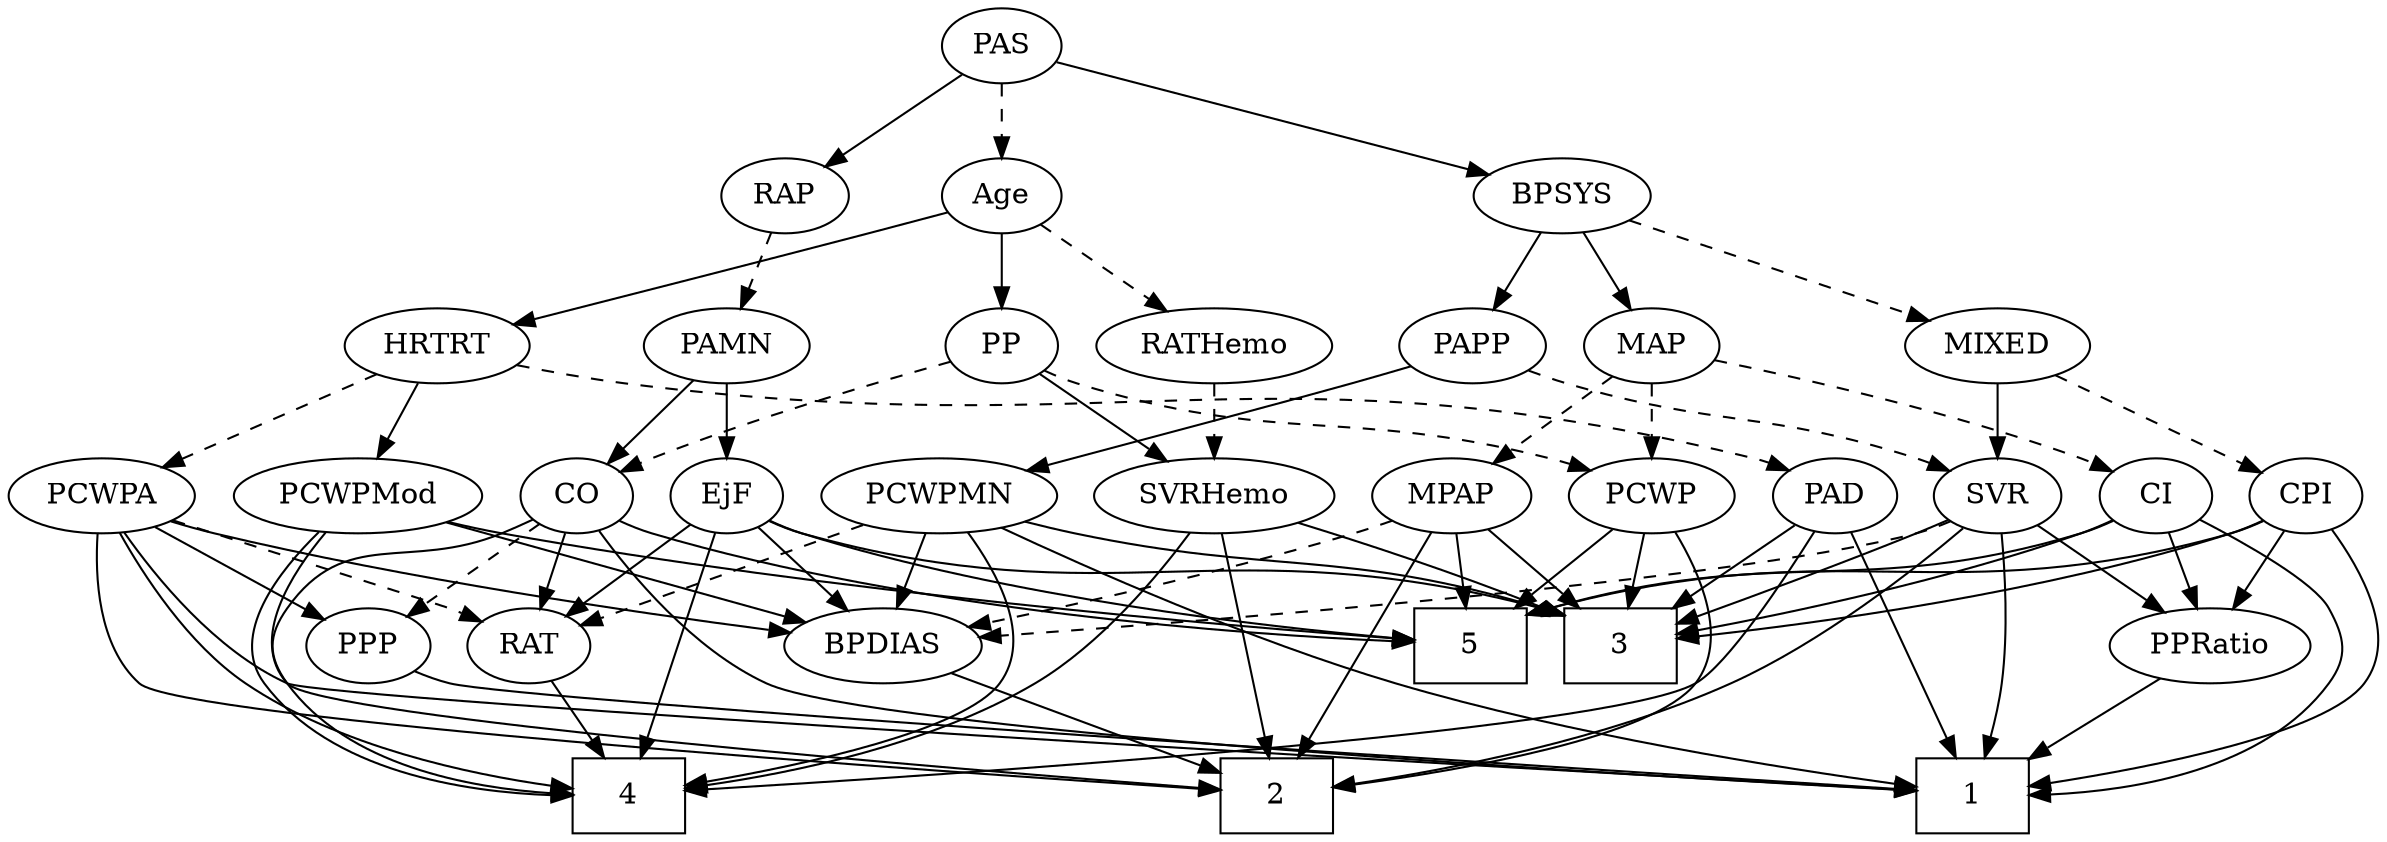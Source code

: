 strict digraph {
	graph [bb="0,0,1073.7,396"];
	node [label="\N"];
	1	[height=0.5,
		pos="895.6,18",
		shape=box,
		width=0.75];
	2	[height=0.5,
		pos="561.6,18",
		shape=box,
		width=0.75];
	3	[height=0.5,
		pos="726.6,90",
		shape=box,
		width=0.75];
	4	[height=0.5,
		pos="261.6,18",
		shape=box,
		width=0.75];
	5	[height=0.5,
		pos="654.6,90",
		shape=box,
		width=0.75];
	Age	[height=0.5,
		pos="441.6,306",
		width=0.75];
	RATHemo	[height=0.5,
		pos="535.6,234",
		width=1.3721];
	Age -> RATHemo	[pos="e,514.71,250.55 459.28,291.83 472.56,281.94 491.04,268.18 506.49,256.67",
		style=dashed];
	PP	[height=0.5,
		pos="441.6,234",
		width=0.75];
	Age -> PP	[pos="e,441.6,252.1 441.6,287.7 441.6,279.98 441.6,270.71 441.6,262.11",
		style=solid];
	HRTRT	[height=0.5,
		pos="191.6,234",
		width=1.1013];
	Age -> HRTRT	[pos="e,224.75,244.09 417.21,297.92 406.59,294.84 393.98,291.22 382.6,288 331.83,273.64 273.37,257.48 234.64,246.81",
		style=solid];
	EjF	[height=0.5,
		pos="322.6,162",
		width=0.75];
	EjF -> 3	[pos="e,699.44,104.97 343.08,149.89 348.04,147.61 353.41,145.46 358.6,144 498.25,104.66 545.61,146.29 689.38,107.75",
		style=solid];
	EjF -> 4	[pos="e,269.05,36.346 315.48,144.43 305.08,120.22 285.61,74.894 273.14,45.871",
		style=solid];
	EjF -> 5	[pos="e,627.49,93.438 343.16,150.15 348.11,147.86 353.46,145.64 358.6,144 449.19,115.06 560.73,100.47 617.54,94.462",
		style=solid];
	RAT	[height=0.5,
		pos="214.6,90",
		width=0.75827];
	EjF -> RAT	[pos="e,233.56,103.29 303.78,148.81 286.7,137.73 261.29,121.26 241.96,108.73",
		style=solid];
	BPDIAS	[height=0.5,
		pos="377.6,90",
		width=1.1735];
	EjF -> BPDIAS	[pos="e,364.53,107.63 334.53,145.81 341.44,137.02 350.31,125.73 358.2,115.69",
		style=solid];
	RAP	[height=0.5,
		pos="345.6,306",
		width=0.77632];
	PAMN	[height=0.5,
		pos="322.6,234",
		width=1.011];
	RAP -> PAMN	[pos="e,328.27,252.28 340.03,288.05 337.44,280.18 334.3,270.62 331.4,261.79",
		style=dashed];
	MIXED	[height=0.5,
		pos="883.6,234",
		width=1.1193];
	CPI	[height=0.5,
		pos="1028.6,162",
		width=0.75];
	MIXED -> CPI	[pos="e,1007.2,173.31 909.85,220.32 934.71,208.32 972.02,190.31 998.16,177.69",
		style=dashed];
	SVR	[height=0.5,
		pos="883.6,162",
		width=0.77632];
	MIXED -> SVR	[pos="e,883.6,180.1 883.6,215.7 883.6,207.98 883.6,198.71 883.6,190.11",
		style=solid];
	MPAP	[height=0.5,
		pos="638.6,162",
		width=0.97491];
	MPAP -> 2	[pos="e,571,36.346 629.61,144.43 616.43,120.11 591.69,74.498 575.96,45.492",
		style=solid];
	MPAP -> 3	[pos="e,704.97,108.2 656.83,146.5 668.42,137.28 683.69,125.13 696.99,114.55",
		style=solid];
	MPAP -> 5	[pos="e,650.65,108.28 642.47,144.05 644.25,136.26 646.41,126.82 648.41,118.08",
		style=solid];
	MPAP -> BPDIAS	[pos="e,414.86,98.566 611.8,150.01 606.16,147.88 600.22,145.77 594.6,144 536.93,125.9 469.04,110.19 424.76,100.68",
		style=dashed];
	BPSYS	[height=0.5,
		pos="686.6,306",
		width=1.0471];
	BPSYS -> MIXED	[pos="e,852.93,245.9 716.09,294.52 749.89,282.51 805.46,262.76 843.25,249.34",
		style=dashed];
	MAP	[height=0.5,
		pos="726.6,234",
		width=0.84854];
	BPSYS -> MAP	[pos="e,717.18,251.47 696.08,288.41 700.86,280.04 706.76,269.71 712.1,260.37",
		style=solid];
	PAPP	[height=0.5,
		pos="646.6,234",
		width=0.88464];
	BPSYS -> PAPP	[pos="e,656.01,251.47 677.12,288.41 672.33,280.04 666.43,269.71 661.09,260.37",
		style=solid];
	PAD	[height=0.5,
		pos="808.6,162",
		width=0.79437];
	PAD -> 1	[pos="e,885.15,36.056 818.41,144.99 833.32,120.64 861.86,74.065 879.74,44.873",
		style=solid];
	PAD -> 3	[pos="e,746.64,108.11 792,146.83 781.25,137.66 766.99,125.48 754.52,114.84",
		style=solid];
	PAD -> 4	[pos="e,288.83,20.379 804.97,143.99 799.57,123.25 787.29,88.882 762.6,72 724.51,45.968 408.93,26.847 299.1,20.926",
		style=solid];
	CO	[height=0.5,
		pos="250.6,162",
		width=0.75];
	CO -> 1	[pos="e,868.24,20.341 259.13,144.83 271.11,123.95 295.03,88.371 326.6,72 373.67,47.586 738.98,26.985 858.14,20.856",
		style=solid];
	CO -> 4	[pos="e,234.48,19.345 229.46,150.51 224.63,148.25 219.47,145.96 214.6,144 167.64,125.16 136.18,149.05 106.6,108 97.241,95.02 97.291,85.016 \
106.6,72 133.17,34.835 187.42,23.443 224.16,20.113",
		style=solid];
	CO -> 5	[pos="e,627.22,92.162 271.12,150.02 276.07,147.74 281.43,145.55 286.6,144 403.95,108.71 549.62,96.615 617.08,92.719",
		style=solid];
	CO -> RAT	[pos="e,222.9,107.15 242.25,144.76 237.88,136.28 232.45,125.71 227.55,116.2",
		style=solid];
	PPP	[height=0.5,
		pos="142.6,90",
		width=0.75];
	CO -> PPP	[pos="e,161.19,103.05 231.78,148.81 214.59,137.67 188.98,121.06 169.6,108.5",
		style=dashed];
	PAS	[height=0.5,
		pos="441.6,378",
		width=0.75];
	PAS -> Age	[pos="e,441.6,324.1 441.6,359.7 441.6,351.98 441.6,342.71 441.6,334.11",
		style=dashed];
	PAS -> RAP	[pos="e,363.42,319.99 423.99,364.16 409.33,353.47 388.25,338.1 371.64,325.99",
		style=solid];
	PAS -> BPSYS	[pos="e,655.03,316.02 465.98,370.03 507.85,358.07 593.86,333.5 645.24,318.82",
		style=solid];
	PAMN -> EjF	[pos="e,322.6,180.1 322.6,215.7 322.6,207.98 322.6,198.71 322.6,190.11",
		style=solid];
	PAMN -> CO	[pos="e,265.55,177.54 306.62,217.46 296.65,207.78 283.69,195.17 272.74,184.53",
		style=solid];
	SVRHemo	[height=0.5,
		pos="535.6,162",
		width=1.3902];
	RATHemo -> SVRHemo	[pos="e,535.6,180.1 535.6,215.7 535.6,207.98 535.6,198.71 535.6,190.11",
		style=dashed];
	CPI -> 1	[pos="e,922.91,18.271 1043.4,146.72 1060.7,128.24 1085,95.615 1067.6,72 1036.8,30.259 973.58,20.368 932.97,18.572",
		style=solid];
	CPI -> 3	[pos="e,753.97,94.207 1008,150.22 1003.1,147.93 997.72,145.69 992.6,144 913.32,117.82 816.28,102.49 764.09,95.527",
		style=solid];
	CPI -> 5	[pos="e,681.76,104.94 1008.1,149.93 1003.1,147.65 997.78,145.49 992.6,144 865.86,107.57 822.62,143.5 691.75,107.76",
		style=solid];
	PPRatio	[height=0.5,
		pos="1001.6,90",
		width=1.1013];
	CPI -> PPRatio	[pos="e,1008.1,107.96 1022.2,144.41 1019.1,136.34 1015.3,126.43 1011.8,117.35",
		style=solid];
	RAT -> 4	[pos="e,249.99,36.292 225.26,73.116 230.9,64.716 237.96,54.196 244.36,44.671",
		style=solid];
	SVR -> 1	[pos="e,902.19,36.203 893.83,145.02 899.72,134.86 906.54,121.18 909.6,108 914.38,87.366 910.19,63.658 905.18,45.901",
		style=solid];
	SVR -> 2	[pos="e,588.84,21.508 870.38,145.94 852.02,125.98 816.83,91.06 779.6,72 720.7,41.847 643.97,28.374 599.01,22.721",
		style=solid];
	SVR -> 3	[pos="e,753.81,102.88 861.32,150.7 856.47,148.48 851.37,146.15 846.6,144 818.67,131.42 786.97,117.43 763.17,106.99",
		style=solid];
	SVR -> BPDIAS	[pos="e,418.91,93.978 862.51,149.92 857.42,147.64 851.91,145.48 846.6,144 768.96,122.38 533.74,102.69 428.94,94.734",
		style=dashed];
	SVR -> PPRatio	[pos="e,978.23,104.86 903.61,149.13 921.68,138.41 948.57,122.46 969.61,109.97",
		style=solid];
	PCWPMod	[height=0.5,
		pos="153.6,162",
		width=1.4443];
	PCWPMod -> 2	[pos="e,534.46,21.167 134.56,145.13 114.05,126.15 86.844,94.187 106.6,72 120.48,56.405 417.86,30.723 524.2,22.004",
		style=solid];
	PCWPMod -> 4	[pos="e,234.57,18.622 129.28,146.05 116.69,136.81 102.53,123.73 95.596,108 89.142,93.359 86.159,84.92 95.596,72 124.94,31.832 185.07,21.398 \
224.33,19.074",
		style=solid];
	PCWPMod -> 5	[pos="e,627.59,92.818 191.45,149.49 199.07,147.45 207.05,145.5 214.6,144 362.36,114.69 541.47,99.21 617.55,93.552",
		style=solid];
	PCWPMod -> BPDIAS	[pos="e,344.65,101.3 190.84,149.36 230.57,136.95 293.41,117.31 335.06,104.29",
		style=solid];
	PCWPA	[height=0.5,
		pos="41.596,162",
		width=1.1555];
	PCWPA -> 1	[pos="e,868.17,20.524 48.521,144.04 58.112,123 77.604,87.972 106.6,72 123.26,62.822 702.69,29.797 857.75,21.107",
		style=solid];
	PCWPA -> 2	[pos="e,534.32,20.739 34.041,144.23 26.378,124.37 17.938,91.527 35.596,72 52.013,53.846 406.37,29.142 524.01,21.412",
		style=solid];
	PCWPA -> 4	[pos="e,234.3,20.576 45.582,144.02 51.162,123.96 63.224,90.923 85.596,72 125.13,38.564 185.24,26.221 223.98,21.665",
		style=solid];
	PCWPA -> RAT	[pos="e,193.01,101.5 72.322,149.84 100.26,139.52 142.5,123.48 178.6,108 180.21,107.31 181.86,106.58 183.52,105.84",
		style=dashed];
	PCWPA -> BPDIAS	[pos="e,338.03,96.591 72.68,149.88 79.209,147.76 86.09,145.68 92.596,144 174.02,122.97 270.58,106.81 327.82,98.125",
		style=solid];
	PCWPA -> PPP	[pos="e,124.58,103.48 63.016,146.15 78.455,135.45 99.395,120.94 115.92,109.49",
		style=solid];
	PCWPMN	[height=0.5,
		pos="417.6,162",
		width=1.3902];
	PCWPMN -> 1	[pos="e,868.35,22.119 444.47,146.73 482.31,127.18 553.94,92.209 618.6,72 702.28,45.844 804.42,30.348 858.25,23.396",
		style=solid];
	PCWPMN -> 3	[pos="e,699.39,104.79 454.25,149.74 461.61,147.68 469.32,145.65 476.6,144 567.52,123.32 596.64,135.96 689.58,107.84",
		style=solid];
	PCWPMN -> 4	[pos="e,288.78,18.566 426.08,144.16 434.48,124.84 444.04,93.108 428.6,72 399,31.552 338.31,21.216 298.83,18.985",
		style=solid];
	PCWPMN -> RAT	[pos="e,238.27,99.164 382.7,148.97 344.98,135.96 285.3,115.38 248.12,102.56",
		style=dashed];
	PCWPMN -> BPDIAS	[pos="e,387.19,107.79 407.91,144.05 403.2,135.8 397.43,125.7 392.19,116.54",
		style=solid];
	SVRHemo -> 2	[pos="e,558.45,36.189 538.73,143.87 543.16,119.67 551.3,75.211 556.58,46.393",
		style=solid];
	SVRHemo -> 3	[pos="e,699.22,104.31 572.35,149.71 601.98,140.33 644.83,126.12 689.88,108.09",
		style=solid];
	SVRHemo -> 4	[pos="e,288.7,22.406 523.33,144.35 507.69,124.3 478.79,90.961 446.6,72 399.89,44.494 338.08,30.564 299.07,24.051",
		style=solid];
	BPDIAS -> 2	[pos="e,534.47,29.321 407.98,77.441 440.03,65.248 490.55,46.029 524.83,32.989",
		style=solid];
	MAP -> MPAP	[pos="e,656.86,177.52 709.21,219.17 696.57,209.11 679.22,195.32 664.89,183.91",
		style=dashed];
	PCWP	[height=0.5,
		pos="726.6,162",
		width=0.97491];
	MAP -> PCWP	[pos="e,726.6,180.1 726.6,215.7 726.6,207.98 726.6,198.71 726.6,190.11",
		style=dashed];
	CI	[height=0.5,
		pos="956.6,162",
		width=0.75];
	MAP -> CI	[pos="e,935.54,173.69 754.7,226.95 792.88,218.36 862.96,201.3 920.6,180 922.44,179.32 924.33,178.58 926.21,177.8",
		style=dashed];
	PP -> CO	[pos="e,271.74,173.47 417.39,225.65 386.63,216.09 332.06,198.44 286.6,180 284.77,179.26 282.91,178.47 281.03,177.66",
		style=dashed];
	PP -> SVRHemo	[pos="e,514.71,178.55 459.28,219.83 472.56,209.94 491.04,196.18 506.49,184.67",
		style=solid];
	PP -> PCWP	[pos="e,700.35,174.1 462.15,222.14 467.11,219.85 472.46,217.63 477.6,216 565.76,188 593.47,204.79 682.6,180 685.24,179.26 687.95,178.43 \
690.66,177.53",
		style=dashed];
	PPP -> 1	[pos="e,868.52,20.723 162.66,77.939 167.73,75.596 173.25,73.408 178.6,72 211.75,63.269 716.31,30.474 858.53,21.362",
		style=solid];
	PPRatio -> 1	[pos="e,921.51,36.113 980.15,74.834 965.72,65.309 946.4,52.546 929.86,41.628",
		style=solid];
	PCWP -> 2	[pos="e,588.65,22.086 741.62,145.55 758.09,126.7 779.99,94.577 762.6,72 742.72,46.205 650.98,30.439 598.57,23.382",
		style=solid];
	PCWP -> 3	[pos="e,726.6,108.1 726.6,143.7 726.6,135.98 726.6,126.71 726.6,118.11",
		style=solid];
	PCWP -> 5	[pos="e,672.21,108.13 710.97,145.81 701.79,136.88 689.96,125.38 679.52,115.23",
		style=solid];
	CI -> 1	[pos="e,922.71,19.345 977.63,150.57 1004.1,137.25 1046.5,115.08 1050.6,108 1058.7,94.185 1059.9,85.016 1050.6,72 1024,34.835 969.77,23.443 \
933.03,20.113",
		style=solid];
	CI -> 3	[pos="e,753.74,96.835 935.54,150.31 930.7,148.06 925.52,145.82 920.6,144 867.23,124.28 803.21,108.19 763.71,99.102",
		style=solid];
	CI -> 5	[pos="e,681.79,104.83 936.06,150.07 931.1,147.78 925.75,145.58 920.6,144 824.69,114.52 791.51,136.95 691.37,107.72",
		style=solid];
	CI -> PPRatio	[pos="e,990.8,107.8 966.81,145.12 972.29,136.59 979.17,125.89 985.36,116.25",
		style=solid];
	PAPP -> SVR	[pos="e,861.99,173.84 670.44,222.04 675.7,219.85 681.28,217.71 686.6,216 755.98,193.65 777.55,203.34 846.6,180 848.5,179.35 850.45,178.64 \
852.39,177.89",
		style=dashed];
	PAPP -> PCWPMN	[pos="e,455.08,174.08 619.66,224.26 611.32,221.58 602.09,218.64 593.6,216 550.01,202.45 500.18,187.49 464.69,176.93",
		style=solid];
	HRTRT -> PAD	[pos="e,786.96,174.23 226.17,225.16 241.8,221.88 260.55,218.3 277.6,216 495.32,186.64 557.56,233.67 770.6,180 772.9,179.42 775.24,178.71 \
777.57,177.91",
		style=dashed];
	HRTRT -> PCWPMod	[pos="e,162.8,179.96 182.59,216.41 178.11,208.16 172.6,198.01 167.59,188.78",
		style=solid];
	HRTRT -> PCWPA	[pos="e,68.941,175.76 164.78,220.49 140.69,209.24 105.09,192.63 78.354,180.15",
		style=dashed];
}
